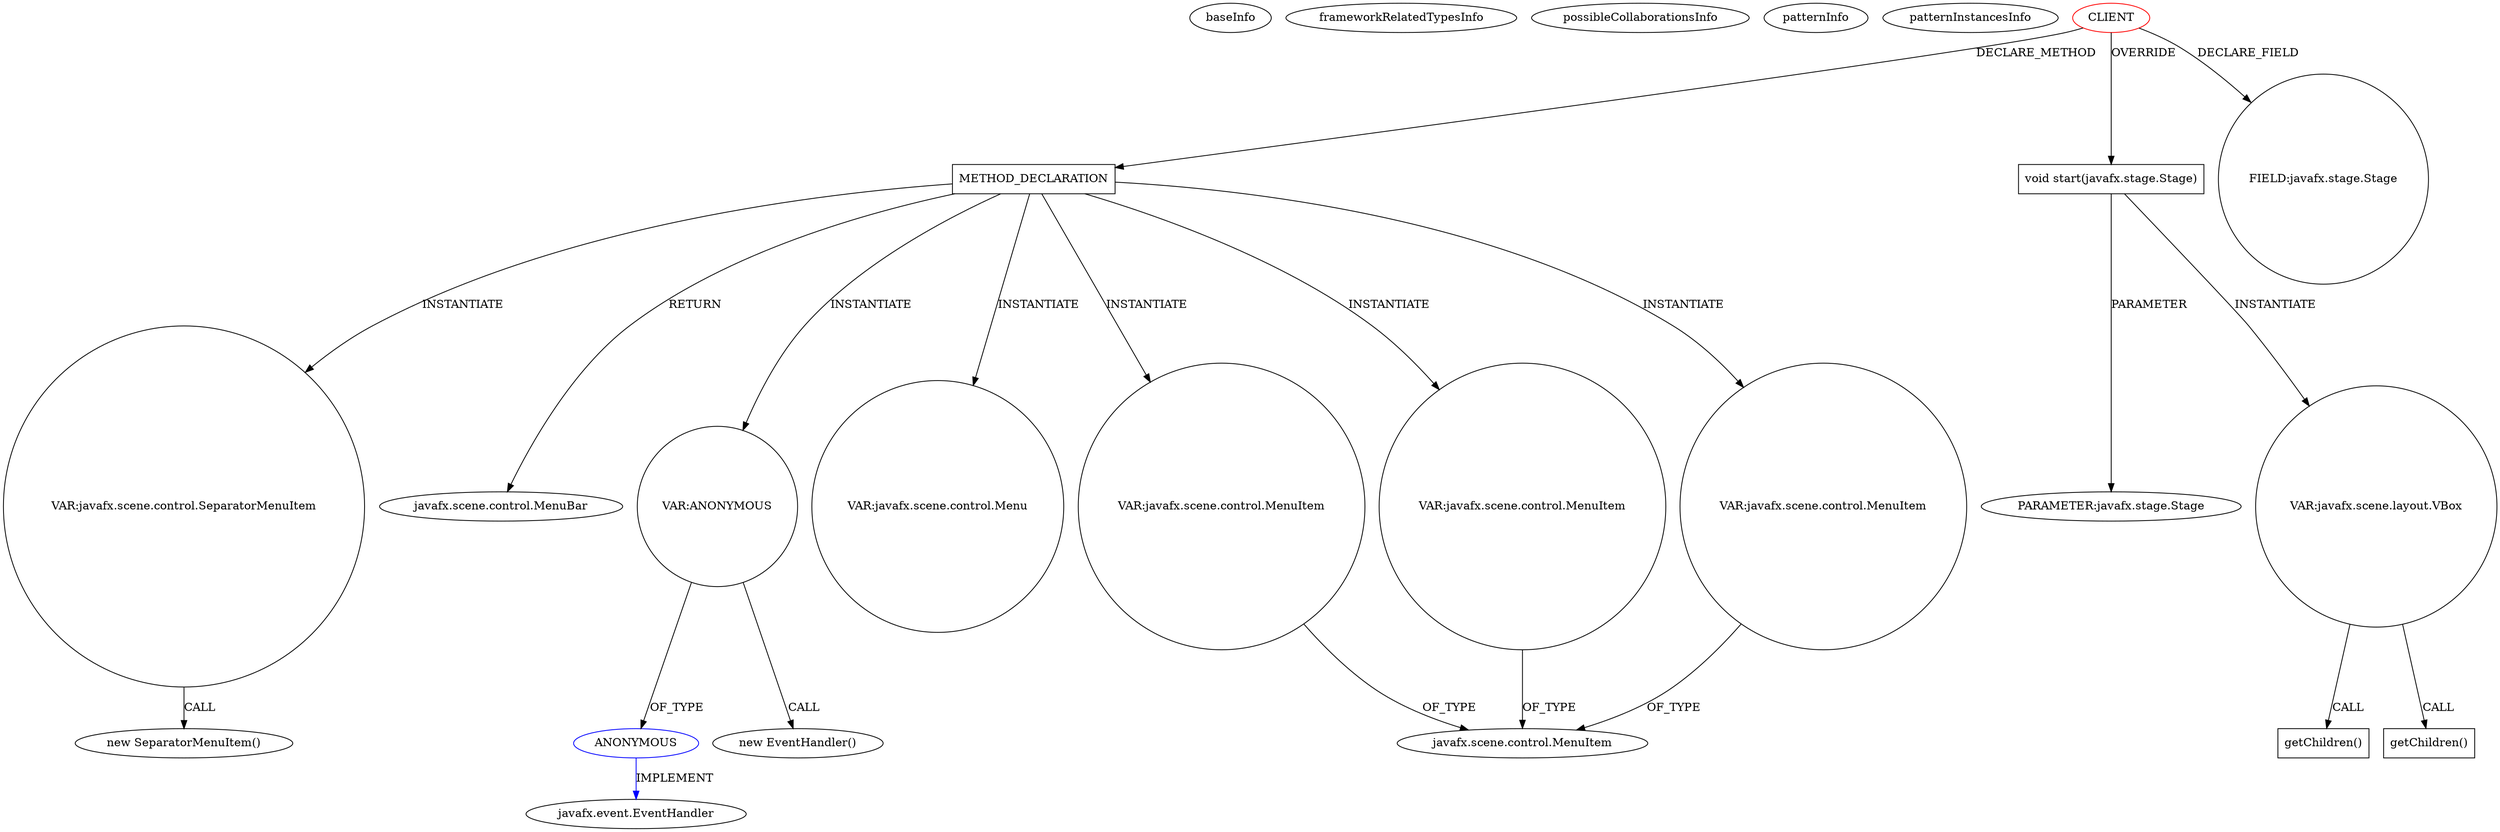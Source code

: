 digraph {
baseInfo[graphId=3386,category="pattern",isAnonymous=false,possibleRelation=false]
frameworkRelatedTypesInfo[]
possibleCollaborationsInfo[]
patternInfo[frequency=2.0,patternRootClient=0]
patternInstancesInfo[0="alexander-t-review_ui~/alexander-t-review_ui/review_ui-master/src/main/java/se/tarnowski/reviewui/Main.java~Main~1774",1="pedrodonte-genjeefx~/pedrodonte-genjeefx/genjeefx-master/GenJeeFx/src/main/java/generar/AplicacionPrincipal.java~AplicacionPrincipal~3838"]
92[label="new SeparatorMenuItem()",vertexType="CONSTRUCTOR_CALL",isFrameworkType=false]
93[label="VAR:javafx.scene.control.SeparatorMenuItem",vertexType="VARIABLE_EXPRESION",isFrameworkType=false,shape=circle]
30[label="METHOD_DECLARATION",vertexType="CLIENT_METHOD_DECLARATION",isFrameworkType=false,shape=box]
0[label="CLIENT",vertexType="ROOT_CLIENT_CLASS_DECLARATION",isFrameworkType=false,color=red]
4[label="void start(javafx.stage.Stage)",vertexType="OVERRIDING_METHOD_DECLARATION",isFrameworkType=false,shape=box]
5[label="PARAMETER:javafx.stage.Stage",vertexType="PARAMETER_DECLARATION",isFrameworkType=false]
31[label="javafx.scene.control.MenuBar",vertexType="FRAMEWORK_CLASS_TYPE",isFrameworkType=false]
8[label="VAR:javafx.scene.layout.VBox",vertexType="VARIABLE_EXPRESION",isFrameworkType=false,shape=circle]
13[label="getChildren()",vertexType="INSIDE_CALL",isFrameworkType=false,shape=box]
11[label="getChildren()",vertexType="INSIDE_CALL",isFrameworkType=false,shape=box]
108[label="VAR:ANONYMOUS",vertexType="VARIABLE_EXPRESION",isFrameworkType=false,shape=circle]
109[label="ANONYMOUS",vertexType="REFERENCE_ANONYMOUS_DECLARATION",isFrameworkType=false,color=blue]
107[label="new EventHandler()",vertexType="CONSTRUCTOR_CALL",isFrameworkType=false]
100[label="VAR:javafx.scene.control.Menu",vertexType="VARIABLE_EXPRESION",isFrameworkType=false,shape=circle]
46[label="javafx.event.EventHandler",vertexType="FRAMEWORK_INTERFACE_TYPE",isFrameworkType=false]
2[label="FIELD:javafx.stage.Stage",vertexType="FIELD_DECLARATION",isFrameworkType=false,shape=circle]
79[label="VAR:javafx.scene.control.MenuItem",vertexType="VARIABLE_EXPRESION",isFrameworkType=false,shape=circle]
40[label="javafx.scene.control.MenuItem",vertexType="FRAMEWORK_CLASS_TYPE",isFrameworkType=false]
60[label="VAR:javafx.scene.control.MenuItem",vertexType="VARIABLE_EXPRESION",isFrameworkType=false,shape=circle]
39[label="VAR:javafx.scene.control.MenuItem",vertexType="VARIABLE_EXPRESION",isFrameworkType=false,shape=circle]
108->109[label="OF_TYPE"]
30->39[label="INSTANTIATE"]
4->5[label="PARAMETER"]
0->2[label="DECLARE_FIELD"]
8->13[label="CALL"]
4->8[label="INSTANTIATE"]
30->100[label="INSTANTIATE"]
108->107[label="CALL"]
8->11[label="CALL"]
30->108[label="INSTANTIATE"]
0->4[label="OVERRIDE"]
39->40[label="OF_TYPE"]
30->93[label="INSTANTIATE"]
30->31[label="RETURN"]
109->46[label="IMPLEMENT",color=blue]
30->60[label="INSTANTIATE"]
79->40[label="OF_TYPE"]
60->40[label="OF_TYPE"]
0->30[label="DECLARE_METHOD"]
93->92[label="CALL"]
30->79[label="INSTANTIATE"]
}
